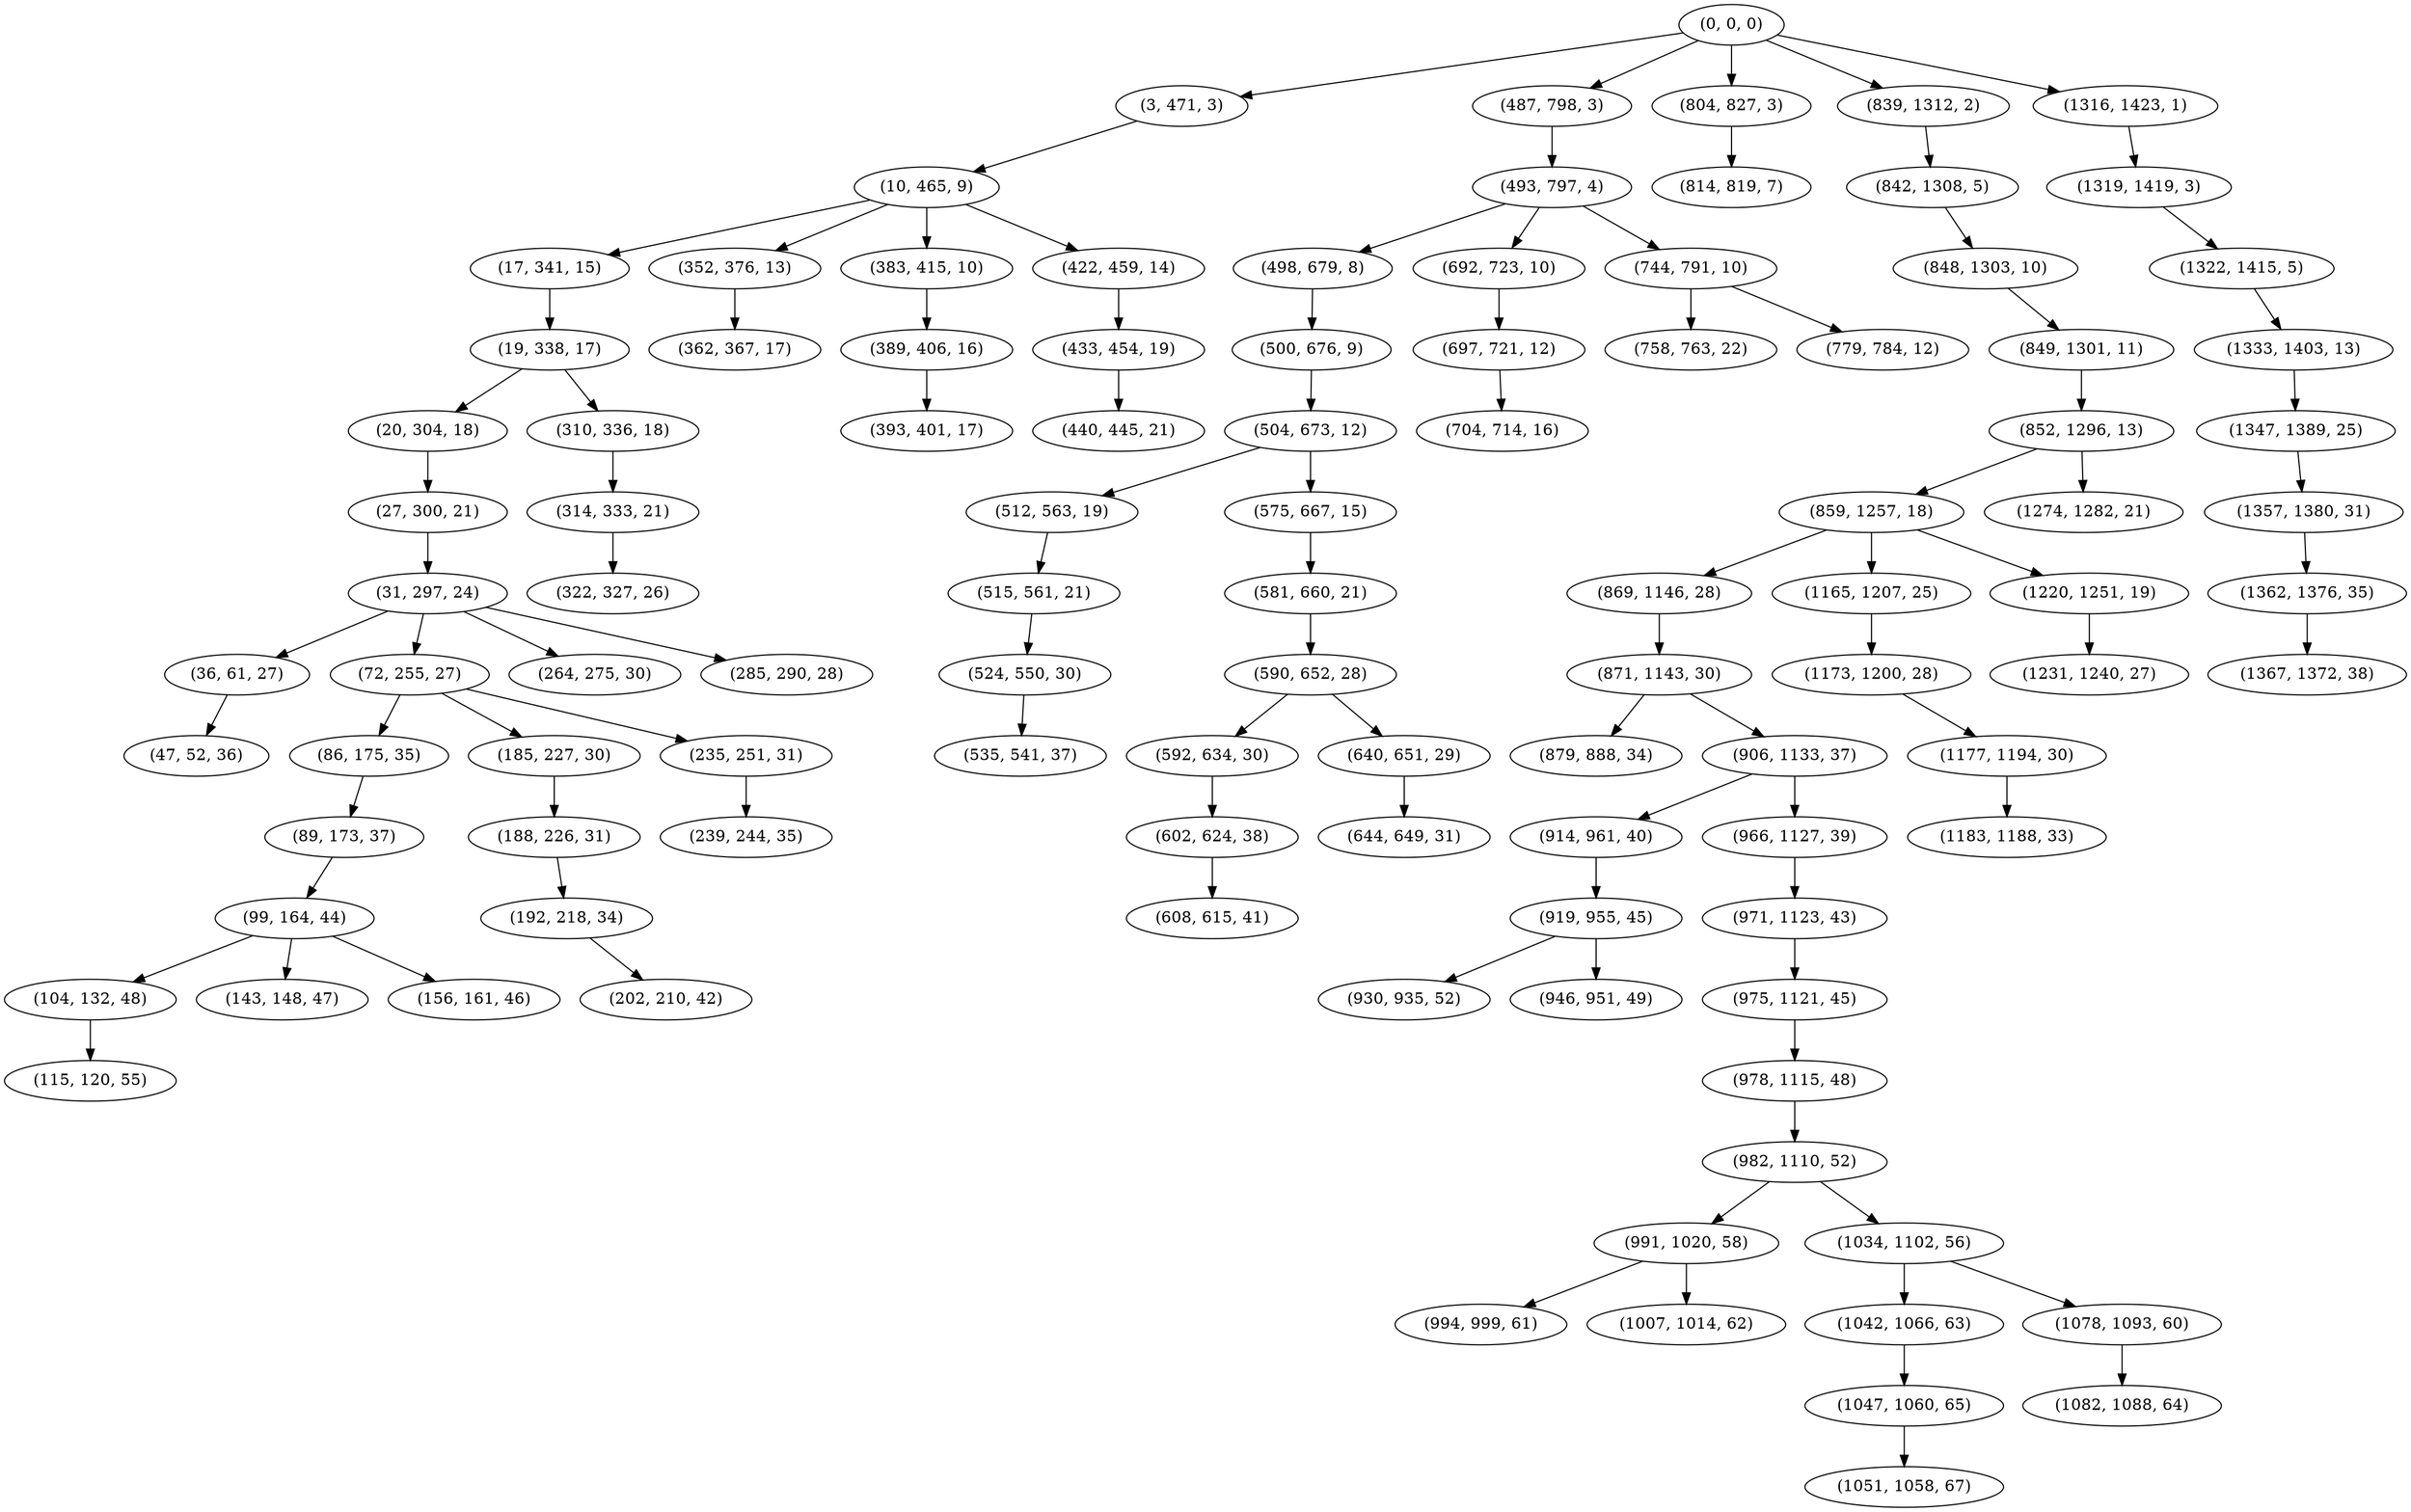 digraph tree {
    "(0, 0, 0)";
    "(3, 471, 3)";
    "(10, 465, 9)";
    "(17, 341, 15)";
    "(19, 338, 17)";
    "(20, 304, 18)";
    "(27, 300, 21)";
    "(31, 297, 24)";
    "(36, 61, 27)";
    "(47, 52, 36)";
    "(72, 255, 27)";
    "(86, 175, 35)";
    "(89, 173, 37)";
    "(99, 164, 44)";
    "(104, 132, 48)";
    "(115, 120, 55)";
    "(143, 148, 47)";
    "(156, 161, 46)";
    "(185, 227, 30)";
    "(188, 226, 31)";
    "(192, 218, 34)";
    "(202, 210, 42)";
    "(235, 251, 31)";
    "(239, 244, 35)";
    "(264, 275, 30)";
    "(285, 290, 28)";
    "(310, 336, 18)";
    "(314, 333, 21)";
    "(322, 327, 26)";
    "(352, 376, 13)";
    "(362, 367, 17)";
    "(383, 415, 10)";
    "(389, 406, 16)";
    "(393, 401, 17)";
    "(422, 459, 14)";
    "(433, 454, 19)";
    "(440, 445, 21)";
    "(487, 798, 3)";
    "(493, 797, 4)";
    "(498, 679, 8)";
    "(500, 676, 9)";
    "(504, 673, 12)";
    "(512, 563, 19)";
    "(515, 561, 21)";
    "(524, 550, 30)";
    "(535, 541, 37)";
    "(575, 667, 15)";
    "(581, 660, 21)";
    "(590, 652, 28)";
    "(592, 634, 30)";
    "(602, 624, 38)";
    "(608, 615, 41)";
    "(640, 651, 29)";
    "(644, 649, 31)";
    "(692, 723, 10)";
    "(697, 721, 12)";
    "(704, 714, 16)";
    "(744, 791, 10)";
    "(758, 763, 22)";
    "(779, 784, 12)";
    "(804, 827, 3)";
    "(814, 819, 7)";
    "(839, 1312, 2)";
    "(842, 1308, 5)";
    "(848, 1303, 10)";
    "(849, 1301, 11)";
    "(852, 1296, 13)";
    "(859, 1257, 18)";
    "(869, 1146, 28)";
    "(871, 1143, 30)";
    "(879, 888, 34)";
    "(906, 1133, 37)";
    "(914, 961, 40)";
    "(919, 955, 45)";
    "(930, 935, 52)";
    "(946, 951, 49)";
    "(966, 1127, 39)";
    "(971, 1123, 43)";
    "(975, 1121, 45)";
    "(978, 1115, 48)";
    "(982, 1110, 52)";
    "(991, 1020, 58)";
    "(994, 999, 61)";
    "(1007, 1014, 62)";
    "(1034, 1102, 56)";
    "(1042, 1066, 63)";
    "(1047, 1060, 65)";
    "(1051, 1058, 67)";
    "(1078, 1093, 60)";
    "(1082, 1088, 64)";
    "(1165, 1207, 25)";
    "(1173, 1200, 28)";
    "(1177, 1194, 30)";
    "(1183, 1188, 33)";
    "(1220, 1251, 19)";
    "(1231, 1240, 27)";
    "(1274, 1282, 21)";
    "(1316, 1423, 1)";
    "(1319, 1419, 3)";
    "(1322, 1415, 5)";
    "(1333, 1403, 13)";
    "(1347, 1389, 25)";
    "(1357, 1380, 31)";
    "(1362, 1376, 35)";
    "(1367, 1372, 38)";
    "(0, 0, 0)" -> "(3, 471, 3)";
    "(0, 0, 0)" -> "(487, 798, 3)";
    "(0, 0, 0)" -> "(804, 827, 3)";
    "(0, 0, 0)" -> "(839, 1312, 2)";
    "(0, 0, 0)" -> "(1316, 1423, 1)";
    "(3, 471, 3)" -> "(10, 465, 9)";
    "(10, 465, 9)" -> "(17, 341, 15)";
    "(10, 465, 9)" -> "(352, 376, 13)";
    "(10, 465, 9)" -> "(383, 415, 10)";
    "(10, 465, 9)" -> "(422, 459, 14)";
    "(17, 341, 15)" -> "(19, 338, 17)";
    "(19, 338, 17)" -> "(20, 304, 18)";
    "(19, 338, 17)" -> "(310, 336, 18)";
    "(20, 304, 18)" -> "(27, 300, 21)";
    "(27, 300, 21)" -> "(31, 297, 24)";
    "(31, 297, 24)" -> "(36, 61, 27)";
    "(31, 297, 24)" -> "(72, 255, 27)";
    "(31, 297, 24)" -> "(264, 275, 30)";
    "(31, 297, 24)" -> "(285, 290, 28)";
    "(36, 61, 27)" -> "(47, 52, 36)";
    "(72, 255, 27)" -> "(86, 175, 35)";
    "(72, 255, 27)" -> "(185, 227, 30)";
    "(72, 255, 27)" -> "(235, 251, 31)";
    "(86, 175, 35)" -> "(89, 173, 37)";
    "(89, 173, 37)" -> "(99, 164, 44)";
    "(99, 164, 44)" -> "(104, 132, 48)";
    "(99, 164, 44)" -> "(143, 148, 47)";
    "(99, 164, 44)" -> "(156, 161, 46)";
    "(104, 132, 48)" -> "(115, 120, 55)";
    "(185, 227, 30)" -> "(188, 226, 31)";
    "(188, 226, 31)" -> "(192, 218, 34)";
    "(192, 218, 34)" -> "(202, 210, 42)";
    "(235, 251, 31)" -> "(239, 244, 35)";
    "(310, 336, 18)" -> "(314, 333, 21)";
    "(314, 333, 21)" -> "(322, 327, 26)";
    "(352, 376, 13)" -> "(362, 367, 17)";
    "(383, 415, 10)" -> "(389, 406, 16)";
    "(389, 406, 16)" -> "(393, 401, 17)";
    "(422, 459, 14)" -> "(433, 454, 19)";
    "(433, 454, 19)" -> "(440, 445, 21)";
    "(487, 798, 3)" -> "(493, 797, 4)";
    "(493, 797, 4)" -> "(498, 679, 8)";
    "(493, 797, 4)" -> "(692, 723, 10)";
    "(493, 797, 4)" -> "(744, 791, 10)";
    "(498, 679, 8)" -> "(500, 676, 9)";
    "(500, 676, 9)" -> "(504, 673, 12)";
    "(504, 673, 12)" -> "(512, 563, 19)";
    "(504, 673, 12)" -> "(575, 667, 15)";
    "(512, 563, 19)" -> "(515, 561, 21)";
    "(515, 561, 21)" -> "(524, 550, 30)";
    "(524, 550, 30)" -> "(535, 541, 37)";
    "(575, 667, 15)" -> "(581, 660, 21)";
    "(581, 660, 21)" -> "(590, 652, 28)";
    "(590, 652, 28)" -> "(592, 634, 30)";
    "(590, 652, 28)" -> "(640, 651, 29)";
    "(592, 634, 30)" -> "(602, 624, 38)";
    "(602, 624, 38)" -> "(608, 615, 41)";
    "(640, 651, 29)" -> "(644, 649, 31)";
    "(692, 723, 10)" -> "(697, 721, 12)";
    "(697, 721, 12)" -> "(704, 714, 16)";
    "(744, 791, 10)" -> "(758, 763, 22)";
    "(744, 791, 10)" -> "(779, 784, 12)";
    "(804, 827, 3)" -> "(814, 819, 7)";
    "(839, 1312, 2)" -> "(842, 1308, 5)";
    "(842, 1308, 5)" -> "(848, 1303, 10)";
    "(848, 1303, 10)" -> "(849, 1301, 11)";
    "(849, 1301, 11)" -> "(852, 1296, 13)";
    "(852, 1296, 13)" -> "(859, 1257, 18)";
    "(852, 1296, 13)" -> "(1274, 1282, 21)";
    "(859, 1257, 18)" -> "(869, 1146, 28)";
    "(859, 1257, 18)" -> "(1165, 1207, 25)";
    "(859, 1257, 18)" -> "(1220, 1251, 19)";
    "(869, 1146, 28)" -> "(871, 1143, 30)";
    "(871, 1143, 30)" -> "(879, 888, 34)";
    "(871, 1143, 30)" -> "(906, 1133, 37)";
    "(906, 1133, 37)" -> "(914, 961, 40)";
    "(906, 1133, 37)" -> "(966, 1127, 39)";
    "(914, 961, 40)" -> "(919, 955, 45)";
    "(919, 955, 45)" -> "(930, 935, 52)";
    "(919, 955, 45)" -> "(946, 951, 49)";
    "(966, 1127, 39)" -> "(971, 1123, 43)";
    "(971, 1123, 43)" -> "(975, 1121, 45)";
    "(975, 1121, 45)" -> "(978, 1115, 48)";
    "(978, 1115, 48)" -> "(982, 1110, 52)";
    "(982, 1110, 52)" -> "(991, 1020, 58)";
    "(982, 1110, 52)" -> "(1034, 1102, 56)";
    "(991, 1020, 58)" -> "(994, 999, 61)";
    "(991, 1020, 58)" -> "(1007, 1014, 62)";
    "(1034, 1102, 56)" -> "(1042, 1066, 63)";
    "(1034, 1102, 56)" -> "(1078, 1093, 60)";
    "(1042, 1066, 63)" -> "(1047, 1060, 65)";
    "(1047, 1060, 65)" -> "(1051, 1058, 67)";
    "(1078, 1093, 60)" -> "(1082, 1088, 64)";
    "(1165, 1207, 25)" -> "(1173, 1200, 28)";
    "(1173, 1200, 28)" -> "(1177, 1194, 30)";
    "(1177, 1194, 30)" -> "(1183, 1188, 33)";
    "(1220, 1251, 19)" -> "(1231, 1240, 27)";
    "(1316, 1423, 1)" -> "(1319, 1419, 3)";
    "(1319, 1419, 3)" -> "(1322, 1415, 5)";
    "(1322, 1415, 5)" -> "(1333, 1403, 13)";
    "(1333, 1403, 13)" -> "(1347, 1389, 25)";
    "(1347, 1389, 25)" -> "(1357, 1380, 31)";
    "(1357, 1380, 31)" -> "(1362, 1376, 35)";
    "(1362, 1376, 35)" -> "(1367, 1372, 38)";
}
